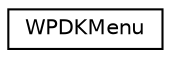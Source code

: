 digraph "Graphical Class Hierarchy"
{
  edge [fontname="Helvetica",fontsize="10",labelfontname="Helvetica",labelfontsize="10"];
  node [fontname="Helvetica",fontsize="10",shape=record];
  rankdir="LR";
  Node1 [label="WPDKMenu",height=0.2,width=0.4,color="black", fillcolor="white", style="filled",URL="$classWPDKMenu.html"];
}
